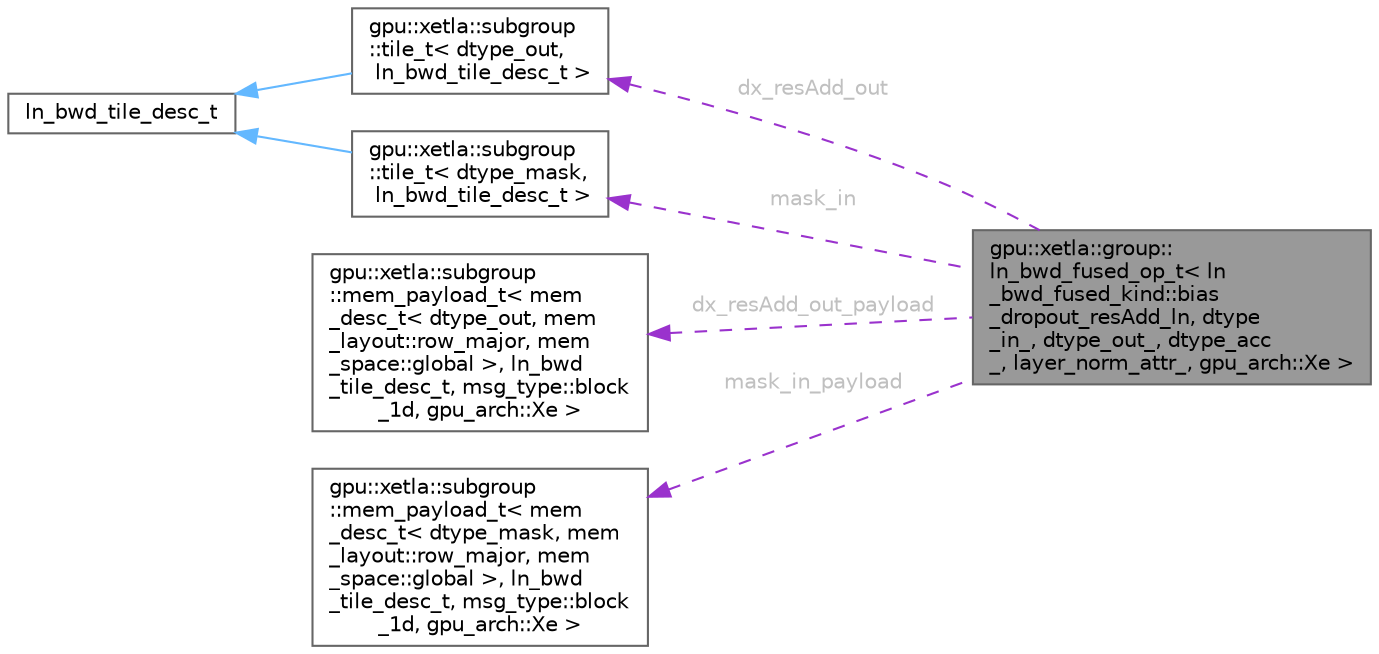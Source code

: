 digraph "gpu::xetla::group::ln_bwd_fused_op_t&lt; ln_bwd_fused_kind::bias_dropout_resAdd_ln, dtype_in_, dtype_out_, dtype_acc_, layer_norm_attr_, gpu_arch::Xe &gt;"
{
 // LATEX_PDF_SIZE
  bgcolor="transparent";
  edge [fontname=Helvetica,fontsize=10,labelfontname=Helvetica,labelfontsize=10];
  node [fontname=Helvetica,fontsize=10,shape=box,height=0.2,width=0.4];
  rankdir="LR";
  Node1 [id="Node000001",label="gpu::xetla::group::\lln_bwd_fused_op_t\< ln\l_bwd_fused_kind::bias\l_dropout_resAdd_ln, dtype\l_in_, dtype_out_, dtype_acc\l_, layer_norm_attr_, gpu_arch::Xe \>",height=0.2,width=0.4,color="gray40", fillcolor="grey60", style="filled", fontcolor="black",tooltip=" "];
  Node2 -> Node1 [id="edge1_Node000001_Node000002",dir="back",color="darkorchid3",style="dashed",tooltip=" ",label=" dx_resAdd_out",fontcolor="grey" ];
  Node2 [id="Node000002",label="gpu::xetla::subgroup\l::tile_t\< dtype_out,\l ln_bwd_tile_desc_t \>",height=0.2,width=0.4,color="gray40", fillcolor="white", style="filled",URL="$structgpu_1_1xetla_1_1subgroup_1_1tile__t.html",tooltip=" "];
  Node3 -> Node2 [id="edge2_Node000002_Node000003",dir="back",color="steelblue1",style="solid",tooltip=" "];
  Node3 [id="Node000003",label="ln_bwd_tile_desc_t",height=0.2,width=0.4,color="gray40", fillcolor="white", style="filled",tooltip=" "];
  Node4 -> Node1 [id="edge3_Node000001_Node000004",dir="back",color="darkorchid3",style="dashed",tooltip=" ",label=" dx_resAdd_out_payload",fontcolor="grey" ];
  Node4 [id="Node000004",label="gpu::xetla::subgroup\l::mem_payload_t\< mem\l_desc_t\< dtype_out, mem\l_layout::row_major, mem\l_space::global \>, ln_bwd\l_tile_desc_t, msg_type::block\l_1d, gpu_arch::Xe \>",height=0.2,width=0.4,color="gray40", fillcolor="white", style="filled",URL="$structgpu_1_1xetla_1_1subgroup_1_1mem__payload__t.html",tooltip=" "];
  Node5 -> Node1 [id="edge4_Node000001_Node000005",dir="back",color="darkorchid3",style="dashed",tooltip=" ",label=" mask_in",fontcolor="grey" ];
  Node5 [id="Node000005",label="gpu::xetla::subgroup\l::tile_t\< dtype_mask,\l ln_bwd_tile_desc_t \>",height=0.2,width=0.4,color="gray40", fillcolor="white", style="filled",URL="$structgpu_1_1xetla_1_1subgroup_1_1tile__t.html",tooltip=" "];
  Node3 -> Node5 [id="edge5_Node000005_Node000003",dir="back",color="steelblue1",style="solid",tooltip=" "];
  Node6 -> Node1 [id="edge6_Node000001_Node000006",dir="back",color="darkorchid3",style="dashed",tooltip=" ",label=" mask_in_payload",fontcolor="grey" ];
  Node6 [id="Node000006",label="gpu::xetla::subgroup\l::mem_payload_t\< mem\l_desc_t\< dtype_mask, mem\l_layout::row_major, mem\l_space::global \>, ln_bwd\l_tile_desc_t, msg_type::block\l_1d, gpu_arch::Xe \>",height=0.2,width=0.4,color="gray40", fillcolor="white", style="filled",URL="$structgpu_1_1xetla_1_1subgroup_1_1mem__payload__t.html",tooltip=" "];
}

